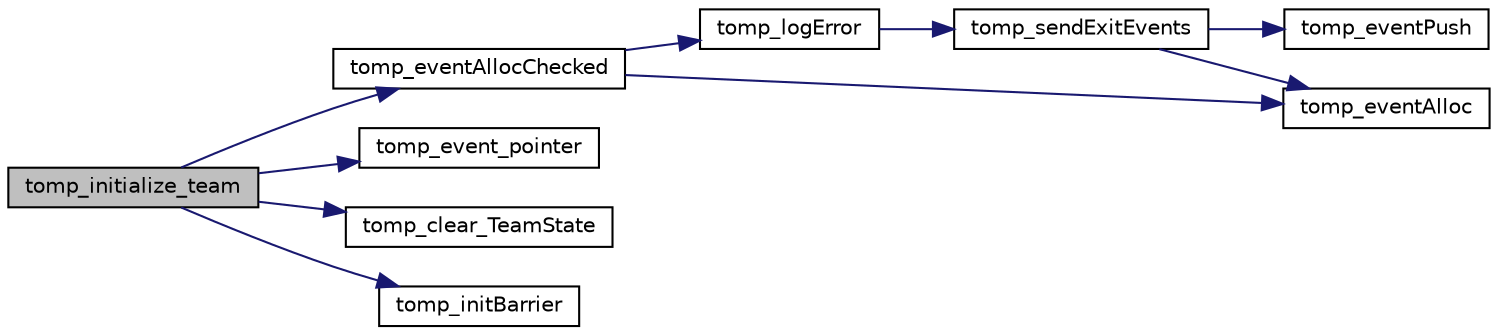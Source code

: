 digraph "tomp_initialize_team"
{
  edge [fontname="Helvetica",fontsize="10",labelfontname="Helvetica",labelfontsize="10"];
  node [fontname="Helvetica",fontsize="10",shape=record];
  rankdir="LR";
  Node1 [label="tomp_initialize_team",height=0.2,width=0.4,color="black", fillcolor="grey75", style="filled", fontcolor="black"];
  Node1 -> Node2 [color="midnightblue",fontsize="10",style="solid",fontname="Helvetica"];
  Node2 [label="tomp_eventAllocChecked",height=0.2,width=0.4,color="black", fillcolor="white", style="filled",URL="$tomp__qmss_8h.html#a9698b9c55d8b4d9e0cf2c439f1892f41",tooltip="Allocate a buffer from the TOMP free queue w/ NULL check. "];
  Node2 -> Node3 [color="midnightblue",fontsize="10",style="solid",fontname="Helvetica"];
  Node3 [label="tomp_logError",height=0.2,width=0.4,color="black", fillcolor="white", style="filled",URL="$tomp__log_8h.html#a50d90fef4d288c6c7ca380ebd9b5c21f",tooltip="Log an error message along with file name and line number and terminate execution. "];
  Node3 -> Node4 [color="midnightblue",fontsize="10",style="solid",fontname="Helvetica"];
  Node4 [label="tomp_sendExitEvents",height=0.2,width=0.4,color="black", fillcolor="white", style="filled",URL="$tomp__log_8h.html#acd94e3cbc027bd2fd6b5b4801d6e4686",tooltip="Terminate program across cores by sending events to the exit queue. "];
  Node4 -> Node5 [color="midnightblue",fontsize="10",style="solid",fontname="Helvetica"];
  Node5 [label="tomp_eventAlloc",height=0.2,width=0.4,color="black", fillcolor="white", style="filled",URL="$tomp__qmss_8h.html#a9bb08ae9b3b1b51e73df07452cb80d57",tooltip="Allocate a buffer from the TOMP free queue. "];
  Node4 -> Node6 [color="midnightblue",fontsize="10",style="solid",fontname="Helvetica"];
  Node6 [label="tomp_eventPush",height=0.2,width=0.4,color="black", fillcolor="white", style="filled",URL="$tomp__qmss_8h.html#ae9dbc3ed95d68c0da3756cf7002496f8",tooltip="Push an event onto the tail of the specified queue. "];
  Node2 -> Node5 [color="midnightblue",fontsize="10",style="solid",fontname="Helvetica"];
  Node1 -> Node7 [color="midnightblue",fontsize="10",style="solid",fontname="Helvetica"];
  Node7 [label="tomp_event_pointer",height=0.2,width=0.4,color="black", fillcolor="white", style="filled",URL="$tomp__qmss_8h.html#a42c9d5631150fcd4759bcbfb062606ad",tooltip="Extract the storage buffer from an event. "];
  Node1 -> Node8 [color="midnightblue",fontsize="10",style="solid",fontname="Helvetica"];
  Node8 [label="tomp_clear_TeamState",height=0.2,width=0.4,color="black", fillcolor="white", style="filled",URL="$tomp__parallel_8h.html#a8f67d78bc873ad873382e87b94c4d0dc",tooltip="Reset a tomp_teamState variable. "];
  Node1 -> Node9 [color="midnightblue",fontsize="10",style="solid",fontname="Helvetica"];
  Node9 [label="tomp_initBarrier",height=0.2,width=0.4,color="black", fillcolor="white", style="filled",URL="$tomp__util_8h.html#aa42f125e262dcf2c41dca1d80994ae42",tooltip="Initializes tomp_Barrier. "];
}

